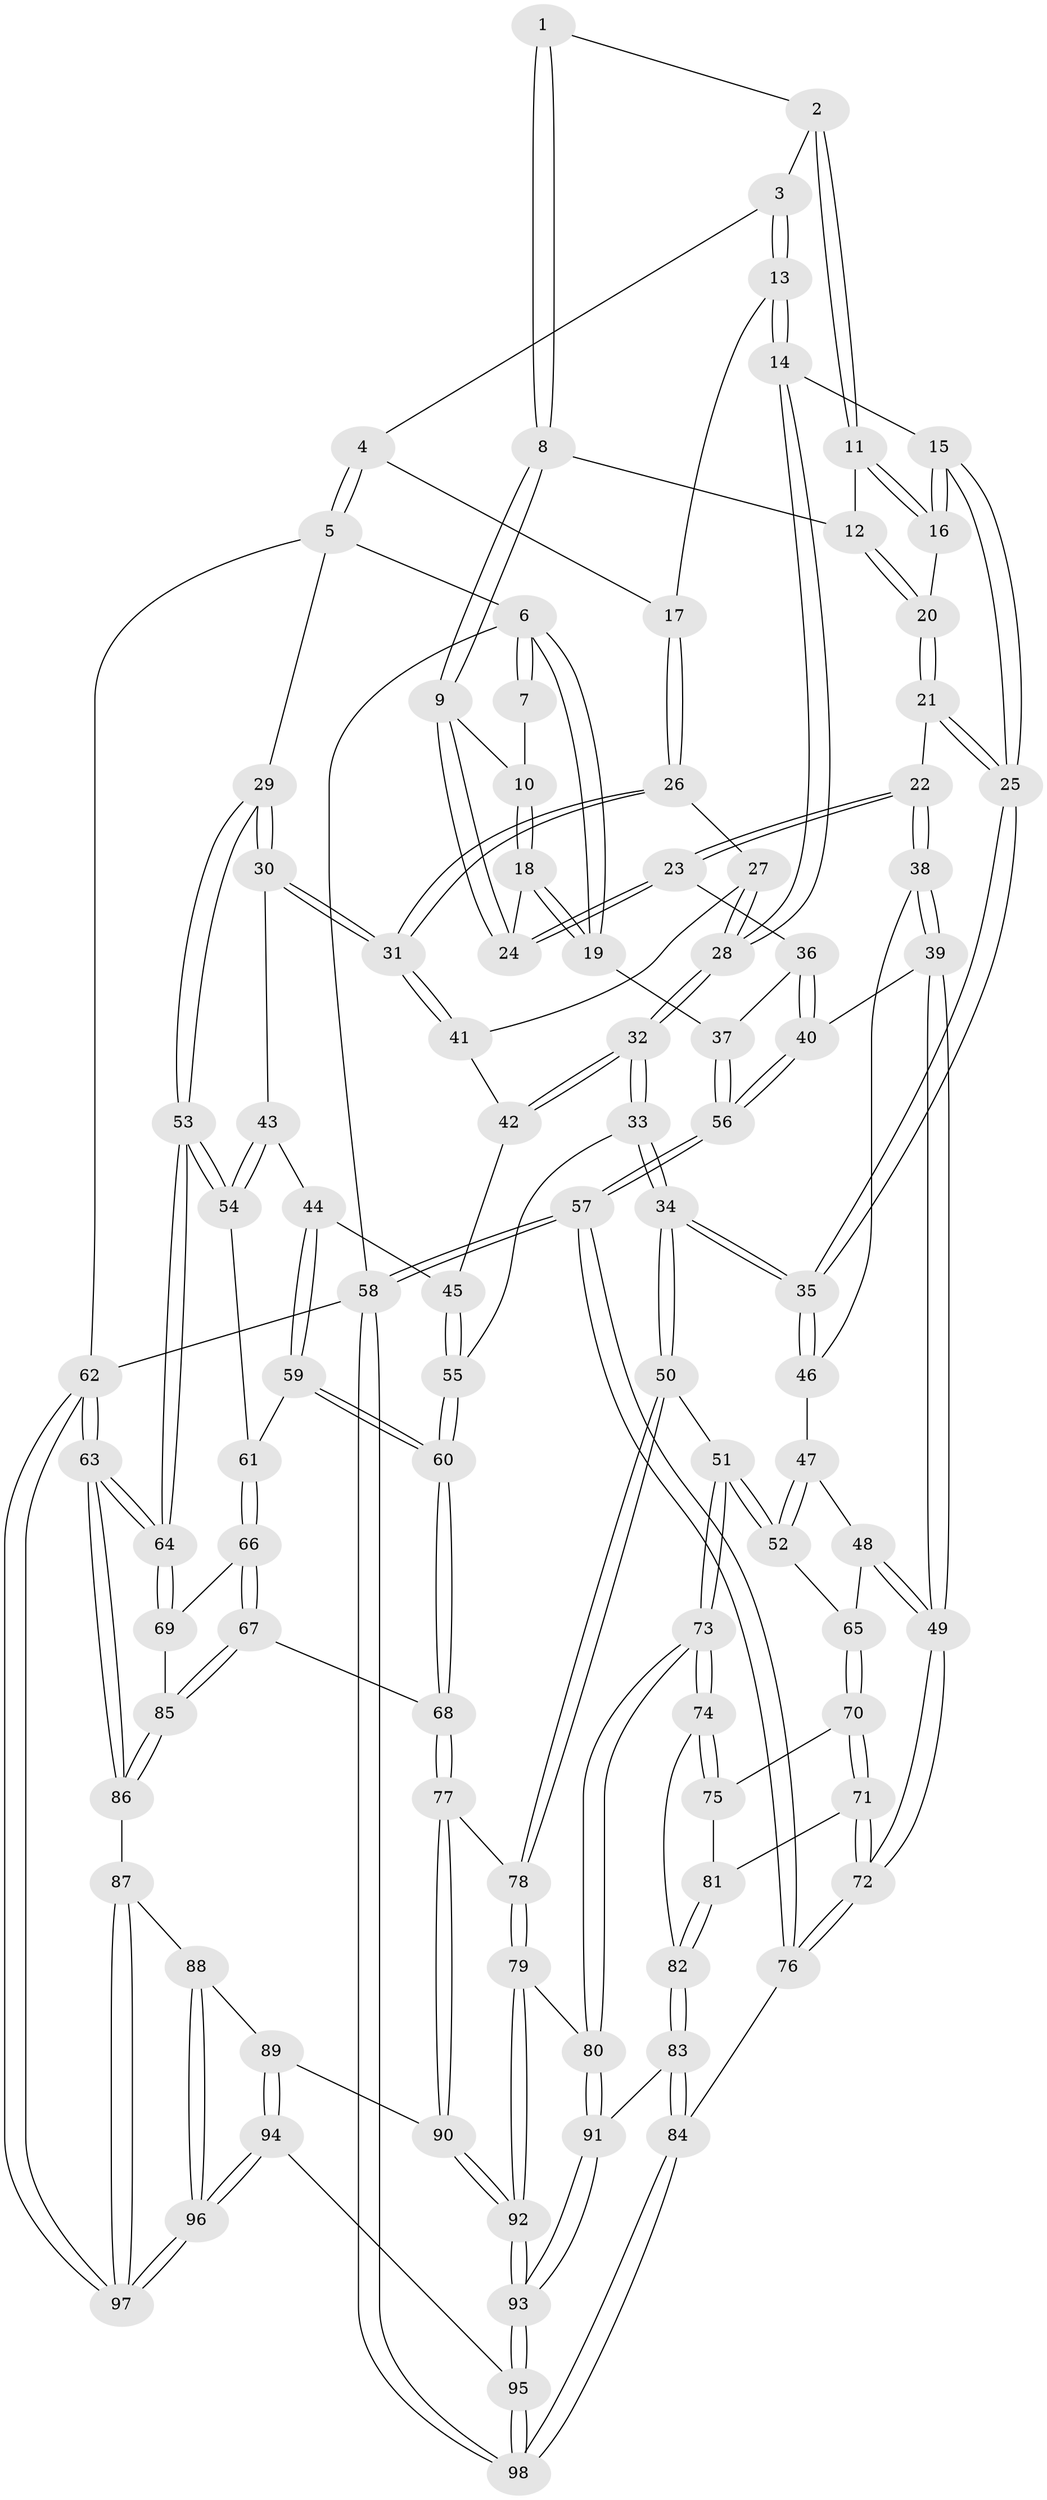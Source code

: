 // Generated by graph-tools (version 1.1) at 2025/51/03/09/25 03:51:12]
// undirected, 98 vertices, 242 edges
graph export_dot {
graph [start="1"]
  node [color=gray90,style=filled];
  1 [pos="+0.2845040223560208+0"];
  2 [pos="+0.5503102094638948+0"];
  3 [pos="+0.6840605388777389+0"];
  4 [pos="+0.8767848224650435+0"];
  5 [pos="+1+0"];
  6 [pos="+0+0"];
  7 [pos="+0+0"];
  8 [pos="+0.27050028807012655+0"];
  9 [pos="+0.17002068155339897+0.11093716445651063"];
  10 [pos="+0.09180118058573511+0.06899942529420504"];
  11 [pos="+0.53043060346954+0.029955034712939307"];
  12 [pos="+0.3469835192411237+0.07776793198943625"];
  13 [pos="+0.6522514979669368+0.17604485743979933"];
  14 [pos="+0.6179196101446287+0.18363231438126681"];
  15 [pos="+0.5910379101505907+0.17642763044279328"];
  16 [pos="+0.5388841792723453+0.12236092535236535"];
  17 [pos="+0.7590460436722667+0.17189025329914134"];
  18 [pos="+0+0.09605780064991906"];
  19 [pos="+0+0.055679820335195106"];
  20 [pos="+0.37547454678448255+0.17166335436260577"];
  21 [pos="+0.3568162696001063+0.20766676573719334"];
  22 [pos="+0.22562745184441182+0.2673262485992282"];
  23 [pos="+0.16704523852626071+0.20633616250483588"];
  24 [pos="+0.16699801756215452+0.20613577535926084"];
  25 [pos="+0.4735365653835756+0.32429634078939507"];
  26 [pos="+0.7758270857262434+0.1895558551958311"];
  27 [pos="+0.6987514803670036+0.33254781749102214"];
  28 [pos="+0.6408804997543529+0.35726760988947015"];
  29 [pos="+1+0.1795955480327204"];
  30 [pos="+0.9224718553124238+0.27911465923717355"];
  31 [pos="+0.8917689049745663+0.26809805387991303"];
  32 [pos="+0.6083886928179645+0.43254257438370347"];
  33 [pos="+0.5670798786053017+0.5003788702961026"];
  34 [pos="+0.5196144592531369+0.503206463014349"];
  35 [pos="+0.4831391881968829+0.4317415752708215"];
  36 [pos="+0.05223066701289122+0.24908308811280389"];
  37 [pos="+0+0.18511781448933756"];
  38 [pos="+0.22554317385633532+0.27135110060456147"];
  39 [pos="+0.05694207522427371+0.5042630802710724"];
  40 [pos="+0.015110209146754804+0.49576449088416813"];
  41 [pos="+0.7595135055286777+0.3488103469692113"];
  42 [pos="+0.7525819324969999+0.37845214752785783"];
  43 [pos="+0.8831450014238336+0.4016450864499915"];
  44 [pos="+0.8447781204899509+0.4572496607501067"];
  45 [pos="+0.7915602260297387+0.4547392643816637"];
  46 [pos="+0.2821624574231332+0.348924974569877"];
  47 [pos="+0.2791792105024837+0.40006789916444496"];
  48 [pos="+0.22847531061367093+0.5273100445894044"];
  49 [pos="+0.07081894452534925+0.5162635480155091"];
  50 [pos="+0.5136224529922384+0.5093684425956542"];
  51 [pos="+0.5002163796820024+0.5178545502899788"];
  52 [pos="+0.3841103106653007+0.532026330396622"];
  53 [pos="+1+0.5112981298684554"];
  54 [pos="+1+0.5046771872133521"];
  55 [pos="+0.592416022279915+0.5126224948048186"];
  56 [pos="+0+0.4933232426211294"];
  57 [pos="+0+0.9350868616735813"];
  58 [pos="+0+1"];
  59 [pos="+0.8572971588643561+0.5135421226217814"];
  60 [pos="+0.6953020778610111+0.6203901694993441"];
  61 [pos="+0.8914492890064367+0.5586178335978647"];
  62 [pos="+1+1"];
  63 [pos="+1+0.8630599534146824"];
  64 [pos="+1+0.6413102814267003"];
  65 [pos="+0.2925998123139061+0.557539572863995"];
  66 [pos="+0.895925386389331+0.5918577612507877"];
  67 [pos="+0.8400488673948793+0.7009949614267966"];
  68 [pos="+0.7027033204808207+0.6348428481590785"];
  69 [pos="+1+0.6490150267691265"];
  70 [pos="+0.28651005337294755+0.6105068747519892"];
  71 [pos="+0.16341376029577767+0.7032159064994958"];
  72 [pos="+0.11996543417069981+0.6975168886151136"];
  73 [pos="+0.4009061348911928+0.7398821097376337"];
  74 [pos="+0.3545455682396297+0.7251160560212766"];
  75 [pos="+0.3009884693821797+0.6610223042021207"];
  76 [pos="+0.10490123112093096+0.7257110153706982"];
  77 [pos="+0.6384434039081799+0.7859034193186377"];
  78 [pos="+0.5629200467399998+0.7649191825229782"];
  79 [pos="+0.45167990498231797+0.8095087862470037"];
  80 [pos="+0.42492856801940176+0.8024010934612993"];
  81 [pos="+0.21520362025641054+0.7281300889631227"];
  82 [pos="+0.2502068616966499+0.7638098687349124"];
  83 [pos="+0.24889042918090623+0.9244431979185574"];
  84 [pos="+0.18599998117411048+0.9976355429415311"];
  85 [pos="+0.8588907077560164+0.7433617972645703"];
  86 [pos="+0.8592449711910823+0.8657646058087383"];
  87 [pos="+0.8589681512027894+0.866075661824931"];
  88 [pos="+0.7553604283616444+0.860339435508437"];
  89 [pos="+0.675315026749005+0.836661744495409"];
  90 [pos="+0.6578652739379126+0.8234944656491141"];
  91 [pos="+0.370190974105338+0.8627739383801675"];
  92 [pos="+0.5296751920259901+0.9182068156097126"];
  93 [pos="+0.5358104497514788+1"];
  94 [pos="+0.5512456171519156+1"];
  95 [pos="+0.5503884747947202+1"];
  96 [pos="+0.5537453304944129+1"];
  97 [pos="+0.8363983850031306+1"];
  98 [pos="+0.06977822992213906+1"];
  1 -- 2;
  1 -- 8;
  1 -- 8;
  2 -- 3;
  2 -- 11;
  2 -- 11;
  3 -- 4;
  3 -- 13;
  3 -- 13;
  4 -- 5;
  4 -- 5;
  4 -- 17;
  5 -- 6;
  5 -- 29;
  5 -- 62;
  6 -- 7;
  6 -- 7;
  6 -- 19;
  6 -- 19;
  6 -- 58;
  7 -- 10;
  8 -- 9;
  8 -- 9;
  8 -- 12;
  9 -- 10;
  9 -- 24;
  9 -- 24;
  10 -- 18;
  10 -- 18;
  11 -- 12;
  11 -- 16;
  11 -- 16;
  12 -- 20;
  12 -- 20;
  13 -- 14;
  13 -- 14;
  13 -- 17;
  14 -- 15;
  14 -- 28;
  14 -- 28;
  15 -- 16;
  15 -- 16;
  15 -- 25;
  15 -- 25;
  16 -- 20;
  17 -- 26;
  17 -- 26;
  18 -- 19;
  18 -- 19;
  18 -- 24;
  19 -- 37;
  20 -- 21;
  20 -- 21;
  21 -- 22;
  21 -- 25;
  21 -- 25;
  22 -- 23;
  22 -- 23;
  22 -- 38;
  22 -- 38;
  23 -- 24;
  23 -- 24;
  23 -- 36;
  25 -- 35;
  25 -- 35;
  26 -- 27;
  26 -- 31;
  26 -- 31;
  27 -- 28;
  27 -- 28;
  27 -- 41;
  28 -- 32;
  28 -- 32;
  29 -- 30;
  29 -- 30;
  29 -- 53;
  29 -- 53;
  30 -- 31;
  30 -- 31;
  30 -- 43;
  31 -- 41;
  31 -- 41;
  32 -- 33;
  32 -- 33;
  32 -- 42;
  32 -- 42;
  33 -- 34;
  33 -- 34;
  33 -- 55;
  34 -- 35;
  34 -- 35;
  34 -- 50;
  34 -- 50;
  35 -- 46;
  35 -- 46;
  36 -- 37;
  36 -- 40;
  36 -- 40;
  37 -- 56;
  37 -- 56;
  38 -- 39;
  38 -- 39;
  38 -- 46;
  39 -- 40;
  39 -- 49;
  39 -- 49;
  40 -- 56;
  40 -- 56;
  41 -- 42;
  42 -- 45;
  43 -- 44;
  43 -- 54;
  43 -- 54;
  44 -- 45;
  44 -- 59;
  44 -- 59;
  45 -- 55;
  45 -- 55;
  46 -- 47;
  47 -- 48;
  47 -- 52;
  47 -- 52;
  48 -- 49;
  48 -- 49;
  48 -- 65;
  49 -- 72;
  49 -- 72;
  50 -- 51;
  50 -- 78;
  50 -- 78;
  51 -- 52;
  51 -- 52;
  51 -- 73;
  51 -- 73;
  52 -- 65;
  53 -- 54;
  53 -- 54;
  53 -- 64;
  53 -- 64;
  54 -- 61;
  55 -- 60;
  55 -- 60;
  56 -- 57;
  56 -- 57;
  57 -- 58;
  57 -- 58;
  57 -- 76;
  57 -- 76;
  58 -- 98;
  58 -- 98;
  58 -- 62;
  59 -- 60;
  59 -- 60;
  59 -- 61;
  60 -- 68;
  60 -- 68;
  61 -- 66;
  61 -- 66;
  62 -- 63;
  62 -- 63;
  62 -- 97;
  62 -- 97;
  63 -- 64;
  63 -- 64;
  63 -- 86;
  63 -- 86;
  64 -- 69;
  64 -- 69;
  65 -- 70;
  65 -- 70;
  66 -- 67;
  66 -- 67;
  66 -- 69;
  67 -- 68;
  67 -- 85;
  67 -- 85;
  68 -- 77;
  68 -- 77;
  69 -- 85;
  70 -- 71;
  70 -- 71;
  70 -- 75;
  71 -- 72;
  71 -- 72;
  71 -- 81;
  72 -- 76;
  72 -- 76;
  73 -- 74;
  73 -- 74;
  73 -- 80;
  73 -- 80;
  74 -- 75;
  74 -- 75;
  74 -- 82;
  75 -- 81;
  76 -- 84;
  77 -- 78;
  77 -- 90;
  77 -- 90;
  78 -- 79;
  78 -- 79;
  79 -- 80;
  79 -- 92;
  79 -- 92;
  80 -- 91;
  80 -- 91;
  81 -- 82;
  81 -- 82;
  82 -- 83;
  82 -- 83;
  83 -- 84;
  83 -- 84;
  83 -- 91;
  84 -- 98;
  84 -- 98;
  85 -- 86;
  85 -- 86;
  86 -- 87;
  87 -- 88;
  87 -- 97;
  87 -- 97;
  88 -- 89;
  88 -- 96;
  88 -- 96;
  89 -- 90;
  89 -- 94;
  89 -- 94;
  90 -- 92;
  90 -- 92;
  91 -- 93;
  91 -- 93;
  92 -- 93;
  92 -- 93;
  93 -- 95;
  93 -- 95;
  94 -- 95;
  94 -- 96;
  94 -- 96;
  95 -- 98;
  95 -- 98;
  96 -- 97;
  96 -- 97;
}
